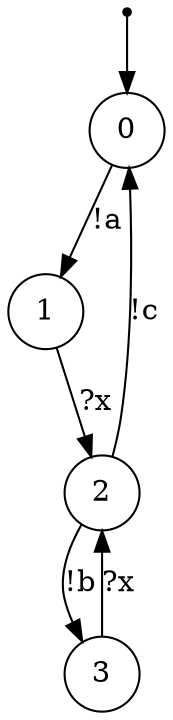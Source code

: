 digraph {
 node [shape=point] ENTRY
 node [shape=circle]
 ENTRY -> 0
0 -> 1 [label="!a"]
1 -> 2 [label="?x"]
2 -> 3 [label="!b"]
3 -> 2 [label="?x"]
2 -> 0 [label="!c"]
}